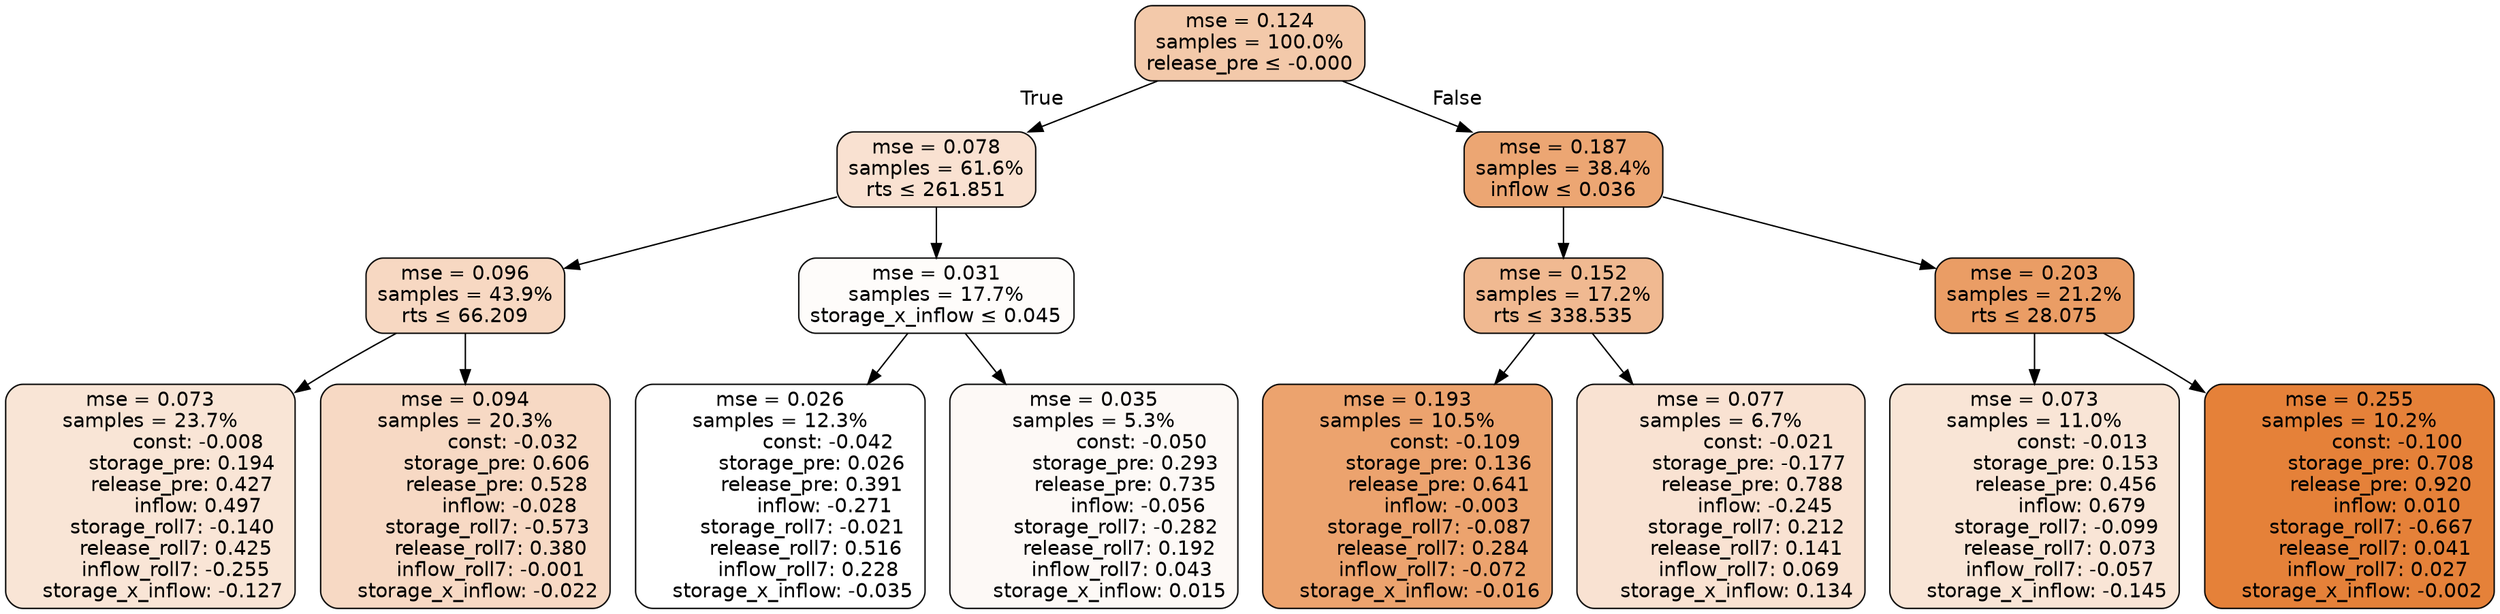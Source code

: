 digraph tree {
bgcolor="transparent"
node [shape=rectangle, style="filled, rounded", color="black", fontname=helvetica] ;
edge [fontname=helvetica] ;
	"0" [label="mse = 0.124
samples = 100.0%
release_pre &le; -0.000", fillcolor="#f3c9aa"]
	"1" [label="mse = 0.078
samples = 61.6%
rts &le; 261.851", fillcolor="#f9e1d1"]
	"2" [label="mse = 0.096
samples = 43.9%
rts &le; 66.209", fillcolor="#f7d8c2"]
	"3" [label="mse = 0.073
samples = 23.7%
               const: -0.008
          storage_pre: 0.194
          release_pre: 0.427
               inflow: 0.497
       storage_roll7: -0.140
        release_roll7: 0.425
        inflow_roll7: -0.255
    storage_x_inflow: -0.127", fillcolor="#f9e5d6"]
	"4" [label="mse = 0.094
samples = 20.3%
               const: -0.032
          storage_pre: 0.606
          release_pre: 0.528
              inflow: -0.028
       storage_roll7: -0.573
        release_roll7: 0.380
        inflow_roll7: -0.001
    storage_x_inflow: -0.022", fillcolor="#f7d9c4"]
	"5" [label="mse = 0.031
samples = 17.7%
storage_x_inflow &le; 0.045", fillcolor="#fefcfa"]
	"6" [label="mse = 0.026
samples = 12.3%
               const: -0.042
          storage_pre: 0.026
          release_pre: 0.391
              inflow: -0.271
       storage_roll7: -0.021
        release_roll7: 0.516
         inflow_roll7: 0.228
    storage_x_inflow: -0.035", fillcolor="#ffffff"]
	"7" [label="mse = 0.035
samples = 5.3%
               const: -0.050
          storage_pre: 0.293
          release_pre: 0.735
              inflow: -0.056
       storage_roll7: -0.282
        release_roll7: 0.192
         inflow_roll7: 0.043
     storage_x_inflow: 0.015", fillcolor="#fdf9f6"]
	"8" [label="mse = 0.187
samples = 38.4%
inflow &le; 0.036", fillcolor="#eca673"]
	"9" [label="mse = 0.152
samples = 17.2%
rts &le; 338.535", fillcolor="#f0b991"]
	"10" [label="mse = 0.193
samples = 10.5%
               const: -0.109
          storage_pre: 0.136
          release_pre: 0.641
              inflow: -0.003
       storage_roll7: -0.087
        release_roll7: 0.284
        inflow_roll7: -0.072
    storage_x_inflow: -0.016", fillcolor="#eca36e"]
	"11" [label="mse = 0.077
samples = 6.7%
               const: -0.021
         storage_pre: -0.177
          release_pre: 0.788
              inflow: -0.245
        storage_roll7: 0.212
        release_roll7: 0.141
         inflow_roll7: 0.069
     storage_x_inflow: 0.134", fillcolor="#f9e2d2"]
	"12" [label="mse = 0.203
samples = 21.2%
rts &le; 28.075", fillcolor="#ea9d65"]
	"13" [label="mse = 0.073
samples = 11.0%
               const: -0.013
          storage_pre: 0.153
          release_pre: 0.456
               inflow: 0.679
       storage_roll7: -0.099
        release_roll7: 0.073
        inflow_roll7: -0.057
    storage_x_inflow: -0.145", fillcolor="#f9e5d6"]
	"14" [label="mse = 0.255
samples = 10.2%
               const: -0.100
          storage_pre: 0.708
          release_pre: 0.920
               inflow: 0.010
       storage_roll7: -0.667
        release_roll7: 0.041
         inflow_roll7: 0.027
    storage_x_inflow: -0.002", fillcolor="#e58139"]

	"0" -> "1" [labeldistance=2.5, labelangle=45, headlabel="True"]
	"1" -> "2"
	"2" -> "3"
	"2" -> "4"
	"1" -> "5"
	"5" -> "6"
	"5" -> "7"
	"0" -> "8" [labeldistance=2.5, labelangle=-45, headlabel="False"]
	"8" -> "9"
	"9" -> "10"
	"9" -> "11"
	"8" -> "12"
	"12" -> "13"
	"12" -> "14"
}